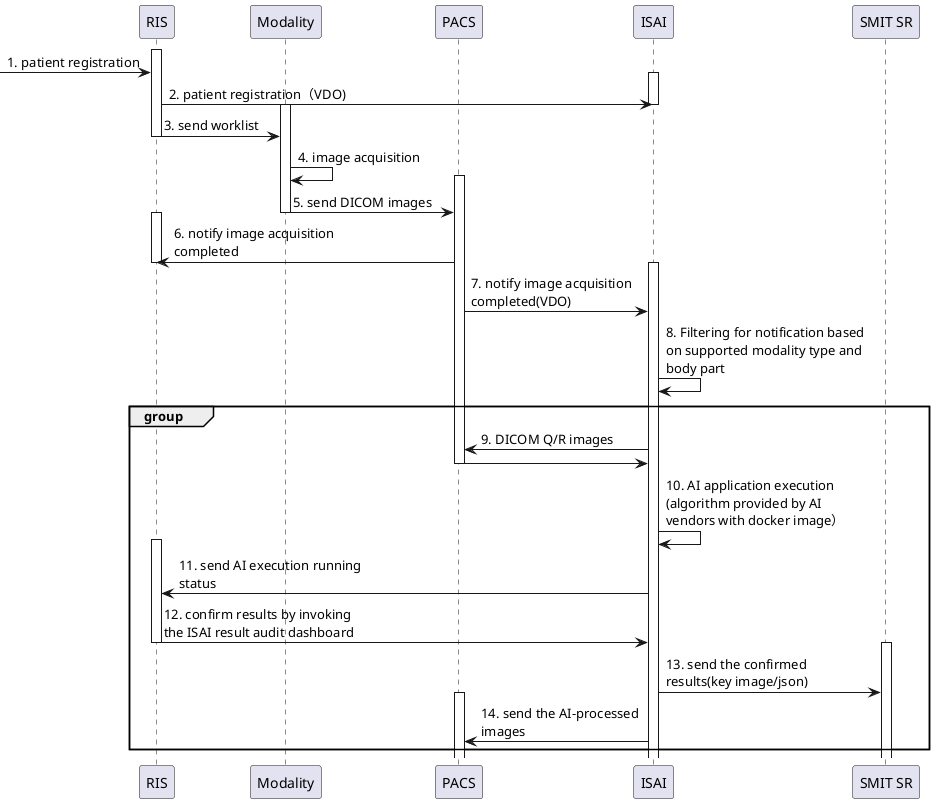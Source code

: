@startuml
skinparam maxMessageSize 200

participant "RIS" as R
participant "Modality" as M
participant "PACS" as P
participant "ISAI" as I
participant "SMIT SR" as S

activate R
 -> R: 1. patient registration
activate I
R -> I: 2. patient registration（VDO)
deactivate I
activate M
R -> M: 3. send worklist
deactivate R
M -> M: 4. image acquisition
activate P
M -> P: 5. send DICOM images
deactivate M
activate R
P -> R: 6. notify image acquisition completed
deactivate R
activate I
P -> I: 7. notify image acquisition completed(VDO)

I -> I: 8. Filtering for notification based on supported modality type and body part

group
P <- I: 9. DICOM Q/R images
P -> I:
deactivate P
I -> I: 10. AI application execution (algorithm provided by AI vendors with docker image）
activate R
I -> R: 11. send AI execution running status
R -> I: 12. confirm results by invoking the ISAI result audit dashboard
deactivate R
activate S
I -> S: 13. send the confirmed results(key image/json)
activate P
I -> P: 14. send the AI-processed images
end

@enduml

/*
优先级和参与者有关。
Actors:
----------
Report Creator ?
Report Reader ?
Rendered Report Reader ?
Report Repository ?
Image Manager/Image Archive
Image Display
Image Display Invoker
Evidence Creator
Evidence Moderator ? <- ISAI
*/